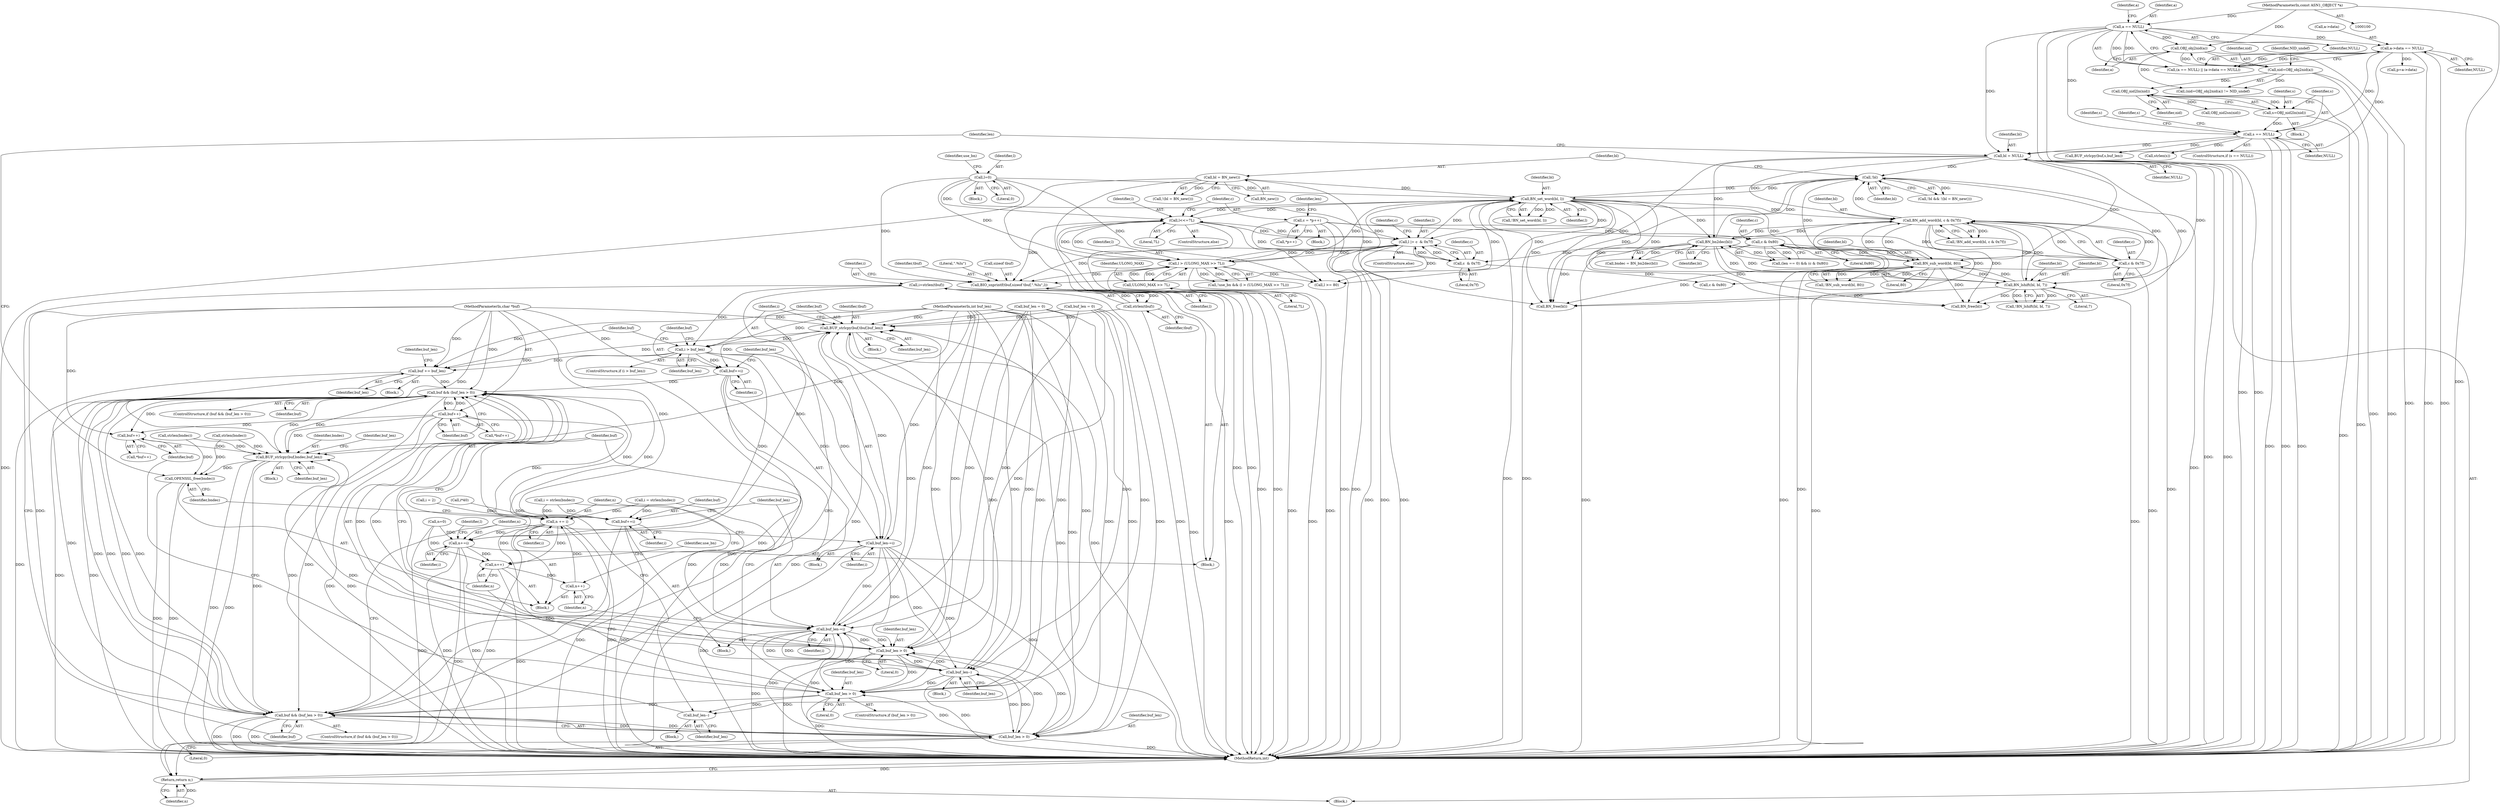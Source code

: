 digraph "1_openssl_0042fb5fd1c9d257d713b15a1f45da05cf5c1c87@API" {
"1000421" [label="(Call,i=strlen(tbuf))"];
"1000423" [label="(Call,strlen(tbuf))"];
"1000415" [label="(Call,BIO_snprintf(tbuf,sizeof tbuf,\".%lu\",l))"];
"1000283" [label="(Call,l<<=7L)"];
"1000265" [label="(Call,BN_set_word(bl, l))"];
"1000259" [label="(Call,bl = BN_new())"];
"1000256" [label="(Call,!bl)"];
"1000226" [label="(Call,BN_add_word(bl, c & 0x7f))"];
"1000360" [label="(Call,BN_bn2dec(bl))"];
"1000188" [label="(Call,bl = NULL)"];
"1000121" [label="(Call,a == NULL)"];
"1000103" [label="(MethodParameterIn,const ASN1_OBJECT *a)"];
"1000153" [label="(Call,s == NULL)"];
"1000148" [label="(Call,s=OBJ_nid2ln(nid))"];
"1000150" [label="(Call,OBJ_nid2ln(nid))"];
"1000142" [label="(Call,nid=OBJ_obj2nid(a))"];
"1000144" [label="(Call,OBJ_obj2nid(a))"];
"1000124" [label="(Call,a->data == NULL)"];
"1000305" [label="(Call,BN_sub_word(bl, 80))"];
"1000277" [label="(Call,BN_lshift(bl, bl, 7))"];
"1000228" [label="(Call,c & 0x7f)"];
"1000205" [label="(Call,c = *p++)"];
"1000217" [label="(Call,c & 0x80)"];
"1000196" [label="(Call,l=0)"];
"1000233" [label="(Call,l |= c  & 0x7f)"];
"1000248" [label="(Call,l > (ULONG_MAX >> 7L))"];
"1000250" [label="(Call,ULONG_MAX >> 7L)"];
"1000235" [label="(Call,c  & 0x7f)"];
"1000437" [label="(Call,i > buf_len)"];
"1000441" [label="(Call,buf += buf_len)"];
"1000337" [label="(Call,buf && (buf_len > 0))"];
"1000345" [label="(Call,buf++)"];
"1000386" [label="(Call,buf++)"];
"1000391" [label="(Call,BUF_strlcpy(buf,bndec,buf_len))"];
"1000411" [label="(Call,OPENSSL_free(bndec))"];
"1000426" [label="(Call,buf && (buf_len > 0))"];
"1000432" [label="(Call,BUF_strlcpy(buf,tbuf,buf_len))"];
"1000449" [label="(Call,buf+=i)"];
"1000400" [label="(Call,buf+=i)"];
"1000452" [label="(Call,buf_len-=i)"];
"1000339" [label="(Call,buf_len > 0)"];
"1000350" [label="(Call,buf_len--)"];
"1000380" [label="(Call,buf_len > 0)"];
"1000389" [label="(Call,buf_len--)"];
"1000403" [label="(Call,buf_len-=i)"];
"1000428" [label="(Call,buf_len > 0)"];
"1000455" [label="(Call,n+=i)"];
"1000352" [label="(Call,n++)"];
"1000406" [label="(Call,n++)"];
"1000408" [label="(Call,n += i)"];
"1000465" [label="(Return,return n;)"];
"1000441" [label="(Call,buf += buf_len)"];
"1000219" [label="(Literal,0x80)"];
"1000457" [label="(Identifier,i)"];
"1000389" [label="(Call,buf_len--)"];
"1000264" [label="(Call,!BN_set_word(bl, l))"];
"1000211" [label="(Identifier,len)"];
"1000336" [label="(ControlStructure,if (buf && (buf_len > 0)))"];
"1000251" [label="(Identifier,ULONG_MAX)"];
"1000454" [label="(Identifier,i)"];
"1000293" [label="(Call,l >= 80)"];
"1000436" [label="(ControlStructure,if (i > buf_len))"];
"1000339" [label="(Call,buf_len > 0)"];
"1000466" [label="(Identifier,n)"];
"1000422" [label="(Identifier,i)"];
"1000105" [label="(Block,)"];
"1000392" [label="(Identifier,buf)"];
"1000402" [label="(Identifier,i)"];
"1000358" [label="(Call,bndec = BN_bn2dec(bl))"];
"1000333" [label="(Call,i*40)"];
"1000431" [label="(Block,)"];
"1000435" [label="(Identifier,buf_len)"];
"1000427" [label="(Identifier,buf)"];
"1000453" [label="(Identifier,buf_len)"];
"1000448" [label="(Block,)"];
"1000155" [label="(Identifier,NULL)"];
"1000404" [label="(Identifier,buf_len)"];
"1000390" [label="(Identifier,buf_len)"];
"1000346" [label="(Identifier,buf)"];
"1000126" [label="(Identifier,a)"];
"1000378" [label="(Block,)"];
"1000284" [label="(Identifier,l)"];
"1000124" [label="(Call,a->data == NULL)"];
"1000128" [label="(Identifier,NULL)"];
"1000444" [label="(Call,buf_len = 0)"];
"1000225" [label="(Call,!BN_add_word(bl, c & 0x7f))"];
"1000285" [label="(Literal,7L)"];
"1000361" [label="(Identifier,bl)"];
"1000342" [label="(Block,)"];
"1000257" [label="(Identifier,bl)"];
"1000338" [label="(Identifier,buf)"];
"1000250" [label="(Call,ULONG_MAX >> 7L)"];
"1000195" [label="(Block,)"];
"1000148" [label="(Call,s=OBJ_nid2ln(nid))"];
"1000154" [label="(Identifier,s)"];
"1000151" [label="(Identifier,nid)"];
"1000306" [label="(Identifier,bl)"];
"1000193" [label="(Identifier,len)"];
"1000142" [label="(Call,nid=OBJ_obj2nid(a))"];
"1000297" [label="(Call,i = 2)"];
"1000149" [label="(Identifier,s)"];
"1000381" [label="(Identifier,buf_len)"];
"1000374" [label="(Call,strlen(bndec))"];
"1000432" [label="(Call,BUF_strlcpy(buf,tbuf,buf_len))"];
"1000235" [label="(Call,c  & 0x7f)"];
"1000387" [label="(Identifier,buf)"];
"1000368" [label="(Call,strlen(bndec))"];
"1000345" [label="(Call,buf++)"];
"1000451" [label="(Identifier,i)"];
"1000120" [label="(Call,(a == NULL) || (a->data == NULL))"];
"1000125" [label="(Call,a->data)"];
"1000283" [label="(Call,l<<=7L)"];
"1000394" [label="(Identifier,buf_len)"];
"1000288" [label="(Block,)"];
"1000366" [label="(Call,i = strlen(bndec))"];
"1000401" [label="(Identifier,buf)"];
"1000276" [label="(Call,!BN_lshift(bl, bl, 7))"];
"1000450" [label="(Identifier,buf)"];
"1000206" [label="(Identifier,c)"];
"1000226" [label="(Call,BN_add_word(bl, c & 0x7f))"];
"1000280" [label="(Literal,7)"];
"1000352" [label="(Call,n++)"];
"1000382" [label="(Literal,0)"];
"1000248" [label="(Call,l > (ULONG_MAX >> 7L))"];
"1000123" [label="(Identifier,NULL)"];
"1000428" [label="(Call,buf_len > 0)"];
"1000416" [label="(Identifier,tbuf)"];
"1000259" [label="(Call,bl = BN_new())"];
"1000205" [label="(Call,c = *p++)"];
"1000351" [label="(Identifier,buf_len)"];
"1000465" [label="(Return,return n;)"];
"1000121" [label="(Call,a == NULL)"];
"1000197" [label="(Identifier,l)"];
"1000101" [label="(MethodParameterIn,char *buf)"];
"1000108" [label="(Call,n=0)"];
"1000305" [label="(Call,BN_sub_word(bl, 80))"];
"1000445" [label="(Identifier,buf_len)"];
"1000439" [label="(Identifier,buf_len)"];
"1000353" [label="(Identifier,n)"];
"1000385" [label="(Call,*buf++)"];
"1000255" [label="(Call,!bl && !(bl = BN_new()))"];
"1000217" [label="(Call,c & 0x80)"];
"1000267" [label="(Identifier,l)"];
"1000350" [label="(Call,buf_len--)"];
"1000232" [label="(ControlStructure,else)"];
"1000440" [label="(Block,)"];
"1000158" [label="(Call,OBJ_nid2sn(nid))"];
"1000426" [label="(Call,buf && (buf_len > 0))"];
"1000463" [label="(Call,BN_free(bl))"];
"1000165" [label="(Call,BUF_strlcpy(buf,s,buf_len))"];
"1000282" [label="(ControlStructure,else)"];
"1000307" [label="(Literal,80)"];
"1000412" [label="(Identifier,bndec)"];
"1000423" [label="(Call,strlen(tbuf))"];
"1000419" [label="(Literal,\".%lu\")"];
"1000266" [label="(Identifier,bl)"];
"1000379" [label="(ControlStructure,if (buf_len > 0))"];
"1000420" [label="(Identifier,l)"];
"1000171" [label="(Call,strlen(s))"];
"1000122" [label="(Identifier,a)"];
"1000434" [label="(Identifier,tbuf)"];
"1000144" [label="(Call,OBJ_obj2nid(a))"];
"1000189" [label="(Identifier,bl)"];
"1000380" [label="(Call,buf_len > 0)"];
"1000240" [label="(Call,c & 0x80)"];
"1000237" [label="(Literal,0x7f)"];
"1000414" [label="(Block,)"];
"1000260" [label="(Identifier,bl)"];
"1000147" [label="(Block,)"];
"1000141" [label="(Call,(nid=OBJ_obj2nid(a)) != NID_undef)"];
"1000150" [label="(Call,OBJ_nid2ln(nid))"];
"1000252" [label="(Literal,7L)"];
"1000470" [label="(Call,BN_free(bl))"];
"1000456" [label="(Identifier,n)"];
"1000475" [label="(MethodReturn,int)"];
"1000340" [label="(Identifier,buf_len)"];
"1000355" [label="(Identifier,use_bn)"];
"1000430" [label="(Literal,0)"];
"1000417" [label="(Call,sizeof tbuf)"];
"1000227" [label="(Identifier,bl)"];
"1000344" [label="(Call,*buf++)"];
"1000190" [label="(Identifier,NULL)"];
"1000372" [label="(Call,i = strlen(bndec))"];
"1000152" [label="(ControlStructure,if (s == NULL))"];
"1000425" [label="(ControlStructure,if (buf && (buf_len > 0)))"];
"1000393" [label="(Identifier,bndec)"];
"1000396" [label="(Identifier,buf_len)"];
"1000452" [label="(Call,buf_len-=i)"];
"1000360" [label="(Call,BN_bn2dec(bl))"];
"1000409" [label="(Identifier,n)"];
"1000153" [label="(Call,s == NULL)"];
"1000459" [label="(Identifier,l)"];
"1000145" [label="(Identifier,a)"];
"1000424" [label="(Identifier,tbuf)"];
"1000443" [label="(Identifier,buf_len)"];
"1000403" [label="(Call,buf_len-=i)"];
"1000218" [label="(Identifier,c)"];
"1000386" [label="(Call,buf++)"];
"1000341" [label="(Literal,0)"];
"1000406" [label="(Call,n++)"];
"1000213" [label="(Call,(len == 0) && (c & 0x80))"];
"1000161" [label="(Identifier,s)"];
"1000200" [label="(Identifier,use_bn)"];
"1000438" [label="(Identifier,i)"];
"1000207" [label="(Call,*p++)"];
"1000265" [label="(Call,BN_set_word(bl, l))"];
"1000245" [label="(Call,!use_bn && (l > (ULONG_MAX >> 7L)))"];
"1000455" [label="(Call,n+=i)"];
"1000408" [label="(Call,n += i)"];
"1000400" [label="(Call,buf+=i)"];
"1000203" [label="(Block,)"];
"1000437" [label="(Call,i > buf_len)"];
"1000258" [label="(Call,!(bl = BN_new()))"];
"1000230" [label="(Literal,0x7f)"];
"1000395" [label="(Call,buf_len = 0)"];
"1000103" [label="(MethodParameterIn,const ASN1_OBJECT *a)"];
"1000157" [label="(Identifier,s)"];
"1000143" [label="(Identifier,nid)"];
"1000256" [label="(Call,!bl)"];
"1000180" [label="(Call,p=a->data)"];
"1000399" [label="(Block,)"];
"1000411" [label="(Call,OPENSSL_free(bndec))"];
"1000102" [label="(MethodParameterIn,int buf_len)"];
"1000241" [label="(Identifier,c)"];
"1000433" [label="(Identifier,buf)"];
"1000442" [label="(Identifier,buf)"];
"1000410" [label="(Identifier,i)"];
"1000236" [label="(Identifier,c)"];
"1000407" [label="(Identifier,n)"];
"1000198" [label="(Literal,0)"];
"1000233" [label="(Call,l |= c  & 0x7f)"];
"1000429" [label="(Identifier,buf_len)"];
"1000391" [label="(Call,BUF_strlcpy(buf,bndec,buf_len))"];
"1000383" [label="(Block,)"];
"1000304" [label="(Call,!BN_sub_word(bl, 80))"];
"1000415" [label="(Call,BIO_snprintf(tbuf,sizeof tbuf,\".%lu\",l))"];
"1000196" [label="(Call,l=0)"];
"1000421" [label="(Call,i=strlen(tbuf))"];
"1000188" [label="(Call,bl = NULL)"];
"1000228" [label="(Call,c & 0x7f)"];
"1000405" [label="(Identifier,i)"];
"1000278" [label="(Identifier,bl)"];
"1000261" [label="(Call,BN_new())"];
"1000449" [label="(Call,buf+=i)"];
"1000234" [label="(Identifier,l)"];
"1000146" [label="(Identifier,NID_undef)"];
"1000279" [label="(Identifier,bl)"];
"1000337" [label="(Call,buf && (buf_len > 0))"];
"1000249" [label="(Identifier,l)"];
"1000277" [label="(Call,BN_lshift(bl, bl, 7))"];
"1000229" [label="(Identifier,c)"];
"1000421" -> "1000414"  [label="AST: "];
"1000421" -> "1000423"  [label="CFG: "];
"1000422" -> "1000421"  [label="AST: "];
"1000423" -> "1000421"  [label="AST: "];
"1000427" -> "1000421"  [label="CFG: "];
"1000421" -> "1000475"  [label="DDG: "];
"1000423" -> "1000421"  [label="DDG: "];
"1000421" -> "1000437"  [label="DDG: "];
"1000421" -> "1000455"  [label="DDG: "];
"1000423" -> "1000424"  [label="CFG: "];
"1000424" -> "1000423"  [label="AST: "];
"1000423" -> "1000475"  [label="DDG: "];
"1000415" -> "1000423"  [label="DDG: "];
"1000423" -> "1000432"  [label="DDG: "];
"1000415" -> "1000414"  [label="AST: "];
"1000415" -> "1000420"  [label="CFG: "];
"1000416" -> "1000415"  [label="AST: "];
"1000417" -> "1000415"  [label="AST: "];
"1000419" -> "1000415"  [label="AST: "];
"1000420" -> "1000415"  [label="AST: "];
"1000422" -> "1000415"  [label="CFG: "];
"1000415" -> "1000475"  [label="DDG: "];
"1000283" -> "1000415"  [label="DDG: "];
"1000265" -> "1000415"  [label="DDG: "];
"1000196" -> "1000415"  [label="DDG: "];
"1000233" -> "1000415"  [label="DDG: "];
"1000248" -> "1000415"  [label="DDG: "];
"1000283" -> "1000282"  [label="AST: "];
"1000283" -> "1000285"  [label="CFG: "];
"1000284" -> "1000283"  [label="AST: "];
"1000285" -> "1000283"  [label="AST: "];
"1000206" -> "1000283"  [label="CFG: "];
"1000283" -> "1000475"  [label="DDG: "];
"1000283" -> "1000475"  [label="DDG: "];
"1000283" -> "1000233"  [label="DDG: "];
"1000283" -> "1000248"  [label="DDG: "];
"1000283" -> "1000265"  [label="DDG: "];
"1000265" -> "1000283"  [label="DDG: "];
"1000196" -> "1000283"  [label="DDG: "];
"1000233" -> "1000283"  [label="DDG: "];
"1000248" -> "1000283"  [label="DDG: "];
"1000283" -> "1000293"  [label="DDG: "];
"1000265" -> "1000264"  [label="AST: "];
"1000265" -> "1000267"  [label="CFG: "];
"1000266" -> "1000265"  [label="AST: "];
"1000267" -> "1000265"  [label="AST: "];
"1000264" -> "1000265"  [label="CFG: "];
"1000265" -> "1000475"  [label="DDG: "];
"1000265" -> "1000475"  [label="DDG: "];
"1000265" -> "1000226"  [label="DDG: "];
"1000265" -> "1000233"  [label="DDG: "];
"1000265" -> "1000248"  [label="DDG: "];
"1000265" -> "1000256"  [label="DDG: "];
"1000265" -> "1000264"  [label="DDG: "];
"1000265" -> "1000264"  [label="DDG: "];
"1000259" -> "1000265"  [label="DDG: "];
"1000256" -> "1000265"  [label="DDG: "];
"1000196" -> "1000265"  [label="DDG: "];
"1000233" -> "1000265"  [label="DDG: "];
"1000248" -> "1000265"  [label="DDG: "];
"1000265" -> "1000277"  [label="DDG: "];
"1000265" -> "1000293"  [label="DDG: "];
"1000265" -> "1000305"  [label="DDG: "];
"1000265" -> "1000360"  [label="DDG: "];
"1000265" -> "1000463"  [label="DDG: "];
"1000265" -> "1000470"  [label="DDG: "];
"1000259" -> "1000258"  [label="AST: "];
"1000259" -> "1000261"  [label="CFG: "];
"1000260" -> "1000259"  [label="AST: "];
"1000261" -> "1000259"  [label="AST: "];
"1000258" -> "1000259"  [label="CFG: "];
"1000259" -> "1000475"  [label="DDG: "];
"1000259" -> "1000475"  [label="DDG: "];
"1000259" -> "1000258"  [label="DDG: "];
"1000259" -> "1000470"  [label="DDG: "];
"1000256" -> "1000255"  [label="AST: "];
"1000256" -> "1000257"  [label="CFG: "];
"1000257" -> "1000256"  [label="AST: "];
"1000260" -> "1000256"  [label="CFG: "];
"1000255" -> "1000256"  [label="CFG: "];
"1000256" -> "1000475"  [label="DDG: "];
"1000256" -> "1000255"  [label="DDG: "];
"1000226" -> "1000256"  [label="DDG: "];
"1000360" -> "1000256"  [label="DDG: "];
"1000188" -> "1000256"  [label="DDG: "];
"1000305" -> "1000256"  [label="DDG: "];
"1000277" -> "1000256"  [label="DDG: "];
"1000256" -> "1000470"  [label="DDG: "];
"1000226" -> "1000225"  [label="AST: "];
"1000226" -> "1000228"  [label="CFG: "];
"1000227" -> "1000226"  [label="AST: "];
"1000228" -> "1000226"  [label="AST: "];
"1000225" -> "1000226"  [label="CFG: "];
"1000226" -> "1000475"  [label="DDG: "];
"1000226" -> "1000475"  [label="DDG: "];
"1000226" -> "1000225"  [label="DDG: "];
"1000226" -> "1000225"  [label="DDG: "];
"1000360" -> "1000226"  [label="DDG: "];
"1000188" -> "1000226"  [label="DDG: "];
"1000305" -> "1000226"  [label="DDG: "];
"1000277" -> "1000226"  [label="DDG: "];
"1000228" -> "1000226"  [label="DDG: "];
"1000228" -> "1000226"  [label="DDG: "];
"1000226" -> "1000277"  [label="DDG: "];
"1000226" -> "1000305"  [label="DDG: "];
"1000226" -> "1000360"  [label="DDG: "];
"1000226" -> "1000463"  [label="DDG: "];
"1000226" -> "1000470"  [label="DDG: "];
"1000360" -> "1000358"  [label="AST: "];
"1000360" -> "1000361"  [label="CFG: "];
"1000361" -> "1000360"  [label="AST: "];
"1000358" -> "1000360"  [label="CFG: "];
"1000360" -> "1000475"  [label="DDG: "];
"1000360" -> "1000277"  [label="DDG: "];
"1000360" -> "1000305"  [label="DDG: "];
"1000360" -> "1000358"  [label="DDG: "];
"1000188" -> "1000360"  [label="DDG: "];
"1000305" -> "1000360"  [label="DDG: "];
"1000277" -> "1000360"  [label="DDG: "];
"1000360" -> "1000463"  [label="DDG: "];
"1000360" -> "1000470"  [label="DDG: "];
"1000188" -> "1000105"  [label="AST: "];
"1000188" -> "1000190"  [label="CFG: "];
"1000189" -> "1000188"  [label="AST: "];
"1000190" -> "1000188"  [label="AST: "];
"1000193" -> "1000188"  [label="CFG: "];
"1000188" -> "1000475"  [label="DDG: "];
"1000188" -> "1000475"  [label="DDG: "];
"1000121" -> "1000188"  [label="DDG: "];
"1000153" -> "1000188"  [label="DDG: "];
"1000124" -> "1000188"  [label="DDG: "];
"1000188" -> "1000277"  [label="DDG: "];
"1000188" -> "1000305"  [label="DDG: "];
"1000188" -> "1000463"  [label="DDG: "];
"1000188" -> "1000470"  [label="DDG: "];
"1000121" -> "1000120"  [label="AST: "];
"1000121" -> "1000123"  [label="CFG: "];
"1000122" -> "1000121"  [label="AST: "];
"1000123" -> "1000121"  [label="AST: "];
"1000126" -> "1000121"  [label="CFG: "];
"1000120" -> "1000121"  [label="CFG: "];
"1000121" -> "1000475"  [label="DDG: "];
"1000121" -> "1000475"  [label="DDG: "];
"1000121" -> "1000120"  [label="DDG: "];
"1000121" -> "1000120"  [label="DDG: "];
"1000103" -> "1000121"  [label="DDG: "];
"1000121" -> "1000124"  [label="DDG: "];
"1000121" -> "1000144"  [label="DDG: "];
"1000121" -> "1000153"  [label="DDG: "];
"1000103" -> "1000100"  [label="AST: "];
"1000103" -> "1000475"  [label="DDG: "];
"1000103" -> "1000144"  [label="DDG: "];
"1000153" -> "1000152"  [label="AST: "];
"1000153" -> "1000155"  [label="CFG: "];
"1000154" -> "1000153"  [label="AST: "];
"1000155" -> "1000153"  [label="AST: "];
"1000157" -> "1000153"  [label="CFG: "];
"1000161" -> "1000153"  [label="CFG: "];
"1000153" -> "1000475"  [label="DDG: "];
"1000153" -> "1000475"  [label="DDG: "];
"1000153" -> "1000475"  [label="DDG: "];
"1000148" -> "1000153"  [label="DDG: "];
"1000124" -> "1000153"  [label="DDG: "];
"1000153" -> "1000165"  [label="DDG: "];
"1000153" -> "1000171"  [label="DDG: "];
"1000148" -> "1000147"  [label="AST: "];
"1000148" -> "1000150"  [label="CFG: "];
"1000149" -> "1000148"  [label="AST: "];
"1000150" -> "1000148"  [label="AST: "];
"1000154" -> "1000148"  [label="CFG: "];
"1000148" -> "1000475"  [label="DDG: "];
"1000150" -> "1000148"  [label="DDG: "];
"1000150" -> "1000151"  [label="CFG: "];
"1000151" -> "1000150"  [label="AST: "];
"1000150" -> "1000475"  [label="DDG: "];
"1000142" -> "1000150"  [label="DDG: "];
"1000150" -> "1000158"  [label="DDG: "];
"1000142" -> "1000141"  [label="AST: "];
"1000142" -> "1000144"  [label="CFG: "];
"1000143" -> "1000142"  [label="AST: "];
"1000144" -> "1000142"  [label="AST: "];
"1000146" -> "1000142"  [label="CFG: "];
"1000142" -> "1000475"  [label="DDG: "];
"1000142" -> "1000475"  [label="DDG: "];
"1000142" -> "1000141"  [label="DDG: "];
"1000144" -> "1000142"  [label="DDG: "];
"1000144" -> "1000145"  [label="CFG: "];
"1000145" -> "1000144"  [label="AST: "];
"1000144" -> "1000475"  [label="DDG: "];
"1000144" -> "1000141"  [label="DDG: "];
"1000124" -> "1000120"  [label="AST: "];
"1000124" -> "1000128"  [label="CFG: "];
"1000125" -> "1000124"  [label="AST: "];
"1000128" -> "1000124"  [label="AST: "];
"1000120" -> "1000124"  [label="CFG: "];
"1000124" -> "1000475"  [label="DDG: "];
"1000124" -> "1000475"  [label="DDG: "];
"1000124" -> "1000120"  [label="DDG: "];
"1000124" -> "1000120"  [label="DDG: "];
"1000124" -> "1000180"  [label="DDG: "];
"1000305" -> "1000304"  [label="AST: "];
"1000305" -> "1000307"  [label="CFG: "];
"1000306" -> "1000305"  [label="AST: "];
"1000307" -> "1000305"  [label="AST: "];
"1000304" -> "1000305"  [label="CFG: "];
"1000305" -> "1000475"  [label="DDG: "];
"1000305" -> "1000277"  [label="DDG: "];
"1000305" -> "1000304"  [label="DDG: "];
"1000305" -> "1000304"  [label="DDG: "];
"1000277" -> "1000305"  [label="DDG: "];
"1000305" -> "1000463"  [label="DDG: "];
"1000305" -> "1000470"  [label="DDG: "];
"1000277" -> "1000276"  [label="AST: "];
"1000277" -> "1000280"  [label="CFG: "];
"1000278" -> "1000277"  [label="AST: "];
"1000279" -> "1000277"  [label="AST: "];
"1000280" -> "1000277"  [label="AST: "];
"1000276" -> "1000277"  [label="CFG: "];
"1000277" -> "1000475"  [label="DDG: "];
"1000277" -> "1000276"  [label="DDG: "];
"1000277" -> "1000276"  [label="DDG: "];
"1000277" -> "1000463"  [label="DDG: "];
"1000277" -> "1000470"  [label="DDG: "];
"1000228" -> "1000230"  [label="CFG: "];
"1000229" -> "1000228"  [label="AST: "];
"1000230" -> "1000228"  [label="AST: "];
"1000228" -> "1000475"  [label="DDG: "];
"1000205" -> "1000228"  [label="DDG: "];
"1000217" -> "1000228"  [label="DDG: "];
"1000228" -> "1000240"  [label="DDG: "];
"1000205" -> "1000203"  [label="AST: "];
"1000205" -> "1000207"  [label="CFG: "];
"1000206" -> "1000205"  [label="AST: "];
"1000207" -> "1000205"  [label="AST: "];
"1000211" -> "1000205"  [label="CFG: "];
"1000205" -> "1000475"  [label="DDG: "];
"1000205" -> "1000475"  [label="DDG: "];
"1000205" -> "1000217"  [label="DDG: "];
"1000205" -> "1000235"  [label="DDG: "];
"1000217" -> "1000213"  [label="AST: "];
"1000217" -> "1000219"  [label="CFG: "];
"1000218" -> "1000217"  [label="AST: "];
"1000219" -> "1000217"  [label="AST: "];
"1000213" -> "1000217"  [label="CFG: "];
"1000217" -> "1000475"  [label="DDG: "];
"1000217" -> "1000213"  [label="DDG: "];
"1000217" -> "1000213"  [label="DDG: "];
"1000217" -> "1000235"  [label="DDG: "];
"1000196" -> "1000195"  [label="AST: "];
"1000196" -> "1000198"  [label="CFG: "];
"1000197" -> "1000196"  [label="AST: "];
"1000198" -> "1000196"  [label="AST: "];
"1000200" -> "1000196"  [label="CFG: "];
"1000196" -> "1000475"  [label="DDG: "];
"1000196" -> "1000233"  [label="DDG: "];
"1000196" -> "1000248"  [label="DDG: "];
"1000196" -> "1000293"  [label="DDG: "];
"1000233" -> "1000232"  [label="AST: "];
"1000233" -> "1000235"  [label="CFG: "];
"1000234" -> "1000233"  [label="AST: "];
"1000235" -> "1000233"  [label="AST: "];
"1000241" -> "1000233"  [label="CFG: "];
"1000233" -> "1000475"  [label="DDG: "];
"1000233" -> "1000475"  [label="DDG: "];
"1000233" -> "1000475"  [label="DDG: "];
"1000248" -> "1000233"  [label="DDG: "];
"1000235" -> "1000233"  [label="DDG: "];
"1000235" -> "1000233"  [label="DDG: "];
"1000233" -> "1000248"  [label="DDG: "];
"1000233" -> "1000293"  [label="DDG: "];
"1000248" -> "1000245"  [label="AST: "];
"1000248" -> "1000250"  [label="CFG: "];
"1000249" -> "1000248"  [label="AST: "];
"1000250" -> "1000248"  [label="AST: "];
"1000245" -> "1000248"  [label="CFG: "];
"1000248" -> "1000475"  [label="DDG: "];
"1000248" -> "1000475"  [label="DDG: "];
"1000248" -> "1000245"  [label="DDG: "];
"1000248" -> "1000245"  [label="DDG: "];
"1000250" -> "1000248"  [label="DDG: "];
"1000250" -> "1000248"  [label="DDG: "];
"1000248" -> "1000293"  [label="DDG: "];
"1000250" -> "1000252"  [label="CFG: "];
"1000251" -> "1000250"  [label="AST: "];
"1000252" -> "1000250"  [label="AST: "];
"1000250" -> "1000475"  [label="DDG: "];
"1000235" -> "1000237"  [label="CFG: "];
"1000236" -> "1000235"  [label="AST: "];
"1000237" -> "1000235"  [label="AST: "];
"1000235" -> "1000240"  [label="DDG: "];
"1000437" -> "1000436"  [label="AST: "];
"1000437" -> "1000439"  [label="CFG: "];
"1000438" -> "1000437"  [label="AST: "];
"1000439" -> "1000437"  [label="AST: "];
"1000442" -> "1000437"  [label="CFG: "];
"1000450" -> "1000437"  [label="CFG: "];
"1000437" -> "1000475"  [label="DDG: "];
"1000432" -> "1000437"  [label="DDG: "];
"1000102" -> "1000437"  [label="DDG: "];
"1000437" -> "1000441"  [label="DDG: "];
"1000437" -> "1000449"  [label="DDG: "];
"1000437" -> "1000452"  [label="DDG: "];
"1000437" -> "1000452"  [label="DDG: "];
"1000437" -> "1000455"  [label="DDG: "];
"1000441" -> "1000440"  [label="AST: "];
"1000441" -> "1000443"  [label="CFG: "];
"1000442" -> "1000441"  [label="AST: "];
"1000443" -> "1000441"  [label="AST: "];
"1000445" -> "1000441"  [label="CFG: "];
"1000441" -> "1000475"  [label="DDG: "];
"1000441" -> "1000337"  [label="DDG: "];
"1000441" -> "1000426"  [label="DDG: "];
"1000102" -> "1000441"  [label="DDG: "];
"1000432" -> "1000441"  [label="DDG: "];
"1000101" -> "1000441"  [label="DDG: "];
"1000337" -> "1000336"  [label="AST: "];
"1000337" -> "1000338"  [label="CFG: "];
"1000337" -> "1000339"  [label="CFG: "];
"1000338" -> "1000337"  [label="AST: "];
"1000339" -> "1000337"  [label="AST: "];
"1000346" -> "1000337"  [label="CFG: "];
"1000353" -> "1000337"  [label="CFG: "];
"1000337" -> "1000475"  [label="DDG: "];
"1000337" -> "1000475"  [label="DDG: "];
"1000337" -> "1000475"  [label="DDG: "];
"1000426" -> "1000337"  [label="DDG: "];
"1000426" -> "1000337"  [label="DDG: "];
"1000391" -> "1000337"  [label="DDG: "];
"1000400" -> "1000337"  [label="DDG: "];
"1000449" -> "1000337"  [label="DDG: "];
"1000345" -> "1000337"  [label="DDG: "];
"1000101" -> "1000337"  [label="DDG: "];
"1000339" -> "1000337"  [label="DDG: "];
"1000339" -> "1000337"  [label="DDG: "];
"1000380" -> "1000337"  [label="DDG: "];
"1000337" -> "1000345"  [label="DDG: "];
"1000337" -> "1000386"  [label="DDG: "];
"1000337" -> "1000391"  [label="DDG: "];
"1000337" -> "1000400"  [label="DDG: "];
"1000337" -> "1000426"  [label="DDG: "];
"1000337" -> "1000426"  [label="DDG: "];
"1000345" -> "1000344"  [label="AST: "];
"1000345" -> "1000346"  [label="CFG: "];
"1000346" -> "1000345"  [label="AST: "];
"1000344" -> "1000345"  [label="CFG: "];
"1000345" -> "1000475"  [label="DDG: "];
"1000101" -> "1000345"  [label="DDG: "];
"1000345" -> "1000386"  [label="DDG: "];
"1000345" -> "1000391"  [label="DDG: "];
"1000345" -> "1000400"  [label="DDG: "];
"1000345" -> "1000426"  [label="DDG: "];
"1000386" -> "1000385"  [label="AST: "];
"1000386" -> "1000387"  [label="CFG: "];
"1000387" -> "1000386"  [label="AST: "];
"1000385" -> "1000386"  [label="CFG: "];
"1000101" -> "1000386"  [label="DDG: "];
"1000386" -> "1000391"  [label="DDG: "];
"1000391" -> "1000378"  [label="AST: "];
"1000391" -> "1000394"  [label="CFG: "];
"1000392" -> "1000391"  [label="AST: "];
"1000393" -> "1000391"  [label="AST: "];
"1000394" -> "1000391"  [label="AST: "];
"1000396" -> "1000391"  [label="CFG: "];
"1000391" -> "1000475"  [label="DDG: "];
"1000391" -> "1000475"  [label="DDG: "];
"1000101" -> "1000391"  [label="DDG: "];
"1000368" -> "1000391"  [label="DDG: "];
"1000374" -> "1000391"  [label="DDG: "];
"1000389" -> "1000391"  [label="DDG: "];
"1000380" -> "1000391"  [label="DDG: "];
"1000102" -> "1000391"  [label="DDG: "];
"1000391" -> "1000411"  [label="DDG: "];
"1000391" -> "1000426"  [label="DDG: "];
"1000411" -> "1000288"  [label="AST: "];
"1000411" -> "1000412"  [label="CFG: "];
"1000412" -> "1000411"  [label="AST: "];
"1000193" -> "1000411"  [label="CFG: "];
"1000411" -> "1000475"  [label="DDG: "];
"1000411" -> "1000475"  [label="DDG: "];
"1000368" -> "1000411"  [label="DDG: "];
"1000374" -> "1000411"  [label="DDG: "];
"1000426" -> "1000425"  [label="AST: "];
"1000426" -> "1000427"  [label="CFG: "];
"1000426" -> "1000428"  [label="CFG: "];
"1000427" -> "1000426"  [label="AST: "];
"1000428" -> "1000426"  [label="AST: "];
"1000433" -> "1000426"  [label="CFG: "];
"1000456" -> "1000426"  [label="CFG: "];
"1000426" -> "1000475"  [label="DDG: "];
"1000426" -> "1000475"  [label="DDG: "];
"1000426" -> "1000475"  [label="DDG: "];
"1000400" -> "1000426"  [label="DDG: "];
"1000449" -> "1000426"  [label="DDG: "];
"1000101" -> "1000426"  [label="DDG: "];
"1000380" -> "1000426"  [label="DDG: "];
"1000428" -> "1000426"  [label="DDG: "];
"1000428" -> "1000426"  [label="DDG: "];
"1000426" -> "1000432"  [label="DDG: "];
"1000432" -> "1000431"  [label="AST: "];
"1000432" -> "1000435"  [label="CFG: "];
"1000433" -> "1000432"  [label="AST: "];
"1000434" -> "1000432"  [label="AST: "];
"1000435" -> "1000432"  [label="AST: "];
"1000438" -> "1000432"  [label="CFG: "];
"1000432" -> "1000475"  [label="DDG: "];
"1000432" -> "1000475"  [label="DDG: "];
"1000101" -> "1000432"  [label="DDG: "];
"1000395" -> "1000432"  [label="DDG: "];
"1000350" -> "1000432"  [label="DDG: "];
"1000403" -> "1000432"  [label="DDG: "];
"1000444" -> "1000432"  [label="DDG: "];
"1000339" -> "1000432"  [label="DDG: "];
"1000428" -> "1000432"  [label="DDG: "];
"1000452" -> "1000432"  [label="DDG: "];
"1000102" -> "1000432"  [label="DDG: "];
"1000432" -> "1000449"  [label="DDG: "];
"1000449" -> "1000448"  [label="AST: "];
"1000449" -> "1000451"  [label="CFG: "];
"1000450" -> "1000449"  [label="AST: "];
"1000451" -> "1000449"  [label="AST: "];
"1000453" -> "1000449"  [label="CFG: "];
"1000449" -> "1000475"  [label="DDG: "];
"1000101" -> "1000449"  [label="DDG: "];
"1000400" -> "1000399"  [label="AST: "];
"1000400" -> "1000402"  [label="CFG: "];
"1000401" -> "1000400"  [label="AST: "];
"1000402" -> "1000400"  [label="AST: "];
"1000404" -> "1000400"  [label="CFG: "];
"1000400" -> "1000475"  [label="DDG: "];
"1000372" -> "1000400"  [label="DDG: "];
"1000366" -> "1000400"  [label="DDG: "];
"1000101" -> "1000400"  [label="DDG: "];
"1000452" -> "1000448"  [label="AST: "];
"1000452" -> "1000454"  [label="CFG: "];
"1000453" -> "1000452"  [label="AST: "];
"1000454" -> "1000452"  [label="AST: "];
"1000456" -> "1000452"  [label="CFG: "];
"1000452" -> "1000475"  [label="DDG: "];
"1000452" -> "1000339"  [label="DDG: "];
"1000452" -> "1000350"  [label="DDG: "];
"1000452" -> "1000380"  [label="DDG: "];
"1000452" -> "1000403"  [label="DDG: "];
"1000452" -> "1000428"  [label="DDG: "];
"1000102" -> "1000452"  [label="DDG: "];
"1000339" -> "1000341"  [label="CFG: "];
"1000340" -> "1000339"  [label="AST: "];
"1000341" -> "1000339"  [label="AST: "];
"1000339" -> "1000475"  [label="DDG: "];
"1000395" -> "1000339"  [label="DDG: "];
"1000350" -> "1000339"  [label="DDG: "];
"1000403" -> "1000339"  [label="DDG: "];
"1000444" -> "1000339"  [label="DDG: "];
"1000428" -> "1000339"  [label="DDG: "];
"1000102" -> "1000339"  [label="DDG: "];
"1000339" -> "1000350"  [label="DDG: "];
"1000339" -> "1000380"  [label="DDG: "];
"1000339" -> "1000403"  [label="DDG: "];
"1000339" -> "1000428"  [label="DDG: "];
"1000350" -> "1000342"  [label="AST: "];
"1000350" -> "1000351"  [label="CFG: "];
"1000351" -> "1000350"  [label="AST: "];
"1000353" -> "1000350"  [label="CFG: "];
"1000350" -> "1000475"  [label="DDG: "];
"1000395" -> "1000350"  [label="DDG: "];
"1000403" -> "1000350"  [label="DDG: "];
"1000444" -> "1000350"  [label="DDG: "];
"1000428" -> "1000350"  [label="DDG: "];
"1000102" -> "1000350"  [label="DDG: "];
"1000350" -> "1000380"  [label="DDG: "];
"1000350" -> "1000403"  [label="DDG: "];
"1000350" -> "1000428"  [label="DDG: "];
"1000380" -> "1000379"  [label="AST: "];
"1000380" -> "1000382"  [label="CFG: "];
"1000381" -> "1000380"  [label="AST: "];
"1000382" -> "1000380"  [label="AST: "];
"1000387" -> "1000380"  [label="CFG: "];
"1000392" -> "1000380"  [label="CFG: "];
"1000380" -> "1000475"  [label="DDG: "];
"1000395" -> "1000380"  [label="DDG: "];
"1000403" -> "1000380"  [label="DDG: "];
"1000444" -> "1000380"  [label="DDG: "];
"1000428" -> "1000380"  [label="DDG: "];
"1000102" -> "1000380"  [label="DDG: "];
"1000380" -> "1000389"  [label="DDG: "];
"1000389" -> "1000383"  [label="AST: "];
"1000389" -> "1000390"  [label="CFG: "];
"1000390" -> "1000389"  [label="AST: "];
"1000392" -> "1000389"  [label="CFG: "];
"1000102" -> "1000389"  [label="DDG: "];
"1000403" -> "1000399"  [label="AST: "];
"1000403" -> "1000405"  [label="CFG: "];
"1000404" -> "1000403"  [label="AST: "];
"1000405" -> "1000403"  [label="AST: "];
"1000407" -> "1000403"  [label="CFG: "];
"1000403" -> "1000475"  [label="DDG: "];
"1000372" -> "1000403"  [label="DDG: "];
"1000366" -> "1000403"  [label="DDG: "];
"1000395" -> "1000403"  [label="DDG: "];
"1000444" -> "1000403"  [label="DDG: "];
"1000428" -> "1000403"  [label="DDG: "];
"1000102" -> "1000403"  [label="DDG: "];
"1000403" -> "1000428"  [label="DDG: "];
"1000428" -> "1000430"  [label="CFG: "];
"1000429" -> "1000428"  [label="AST: "];
"1000430" -> "1000428"  [label="AST: "];
"1000428" -> "1000475"  [label="DDG: "];
"1000395" -> "1000428"  [label="DDG: "];
"1000444" -> "1000428"  [label="DDG: "];
"1000102" -> "1000428"  [label="DDG: "];
"1000455" -> "1000414"  [label="AST: "];
"1000455" -> "1000457"  [label="CFG: "];
"1000456" -> "1000455"  [label="AST: "];
"1000457" -> "1000455"  [label="AST: "];
"1000459" -> "1000455"  [label="CFG: "];
"1000455" -> "1000475"  [label="DDG: "];
"1000455" -> "1000475"  [label="DDG: "];
"1000455" -> "1000352"  [label="DDG: "];
"1000408" -> "1000455"  [label="DDG: "];
"1000108" -> "1000455"  [label="DDG: "];
"1000455" -> "1000465"  [label="DDG: "];
"1000352" -> "1000288"  [label="AST: "];
"1000352" -> "1000353"  [label="CFG: "];
"1000353" -> "1000352"  [label="AST: "];
"1000355" -> "1000352"  [label="CFG: "];
"1000352" -> "1000475"  [label="DDG: "];
"1000408" -> "1000352"  [label="DDG: "];
"1000108" -> "1000352"  [label="DDG: "];
"1000352" -> "1000406"  [label="DDG: "];
"1000406" -> "1000288"  [label="AST: "];
"1000406" -> "1000407"  [label="CFG: "];
"1000407" -> "1000406"  [label="AST: "];
"1000409" -> "1000406"  [label="CFG: "];
"1000406" -> "1000408"  [label="DDG: "];
"1000408" -> "1000288"  [label="AST: "];
"1000408" -> "1000410"  [label="CFG: "];
"1000409" -> "1000408"  [label="AST: "];
"1000410" -> "1000408"  [label="AST: "];
"1000412" -> "1000408"  [label="CFG: "];
"1000408" -> "1000475"  [label="DDG: "];
"1000408" -> "1000475"  [label="DDG: "];
"1000372" -> "1000408"  [label="DDG: "];
"1000366" -> "1000408"  [label="DDG: "];
"1000333" -> "1000408"  [label="DDG: "];
"1000297" -> "1000408"  [label="DDG: "];
"1000408" -> "1000465"  [label="DDG: "];
"1000465" -> "1000105"  [label="AST: "];
"1000465" -> "1000466"  [label="CFG: "];
"1000466" -> "1000465"  [label="AST: "];
"1000475" -> "1000465"  [label="CFG: "];
"1000465" -> "1000475"  [label="DDG: "];
"1000466" -> "1000465"  [label="DDG: "];
"1000108" -> "1000465"  [label="DDG: "];
}
